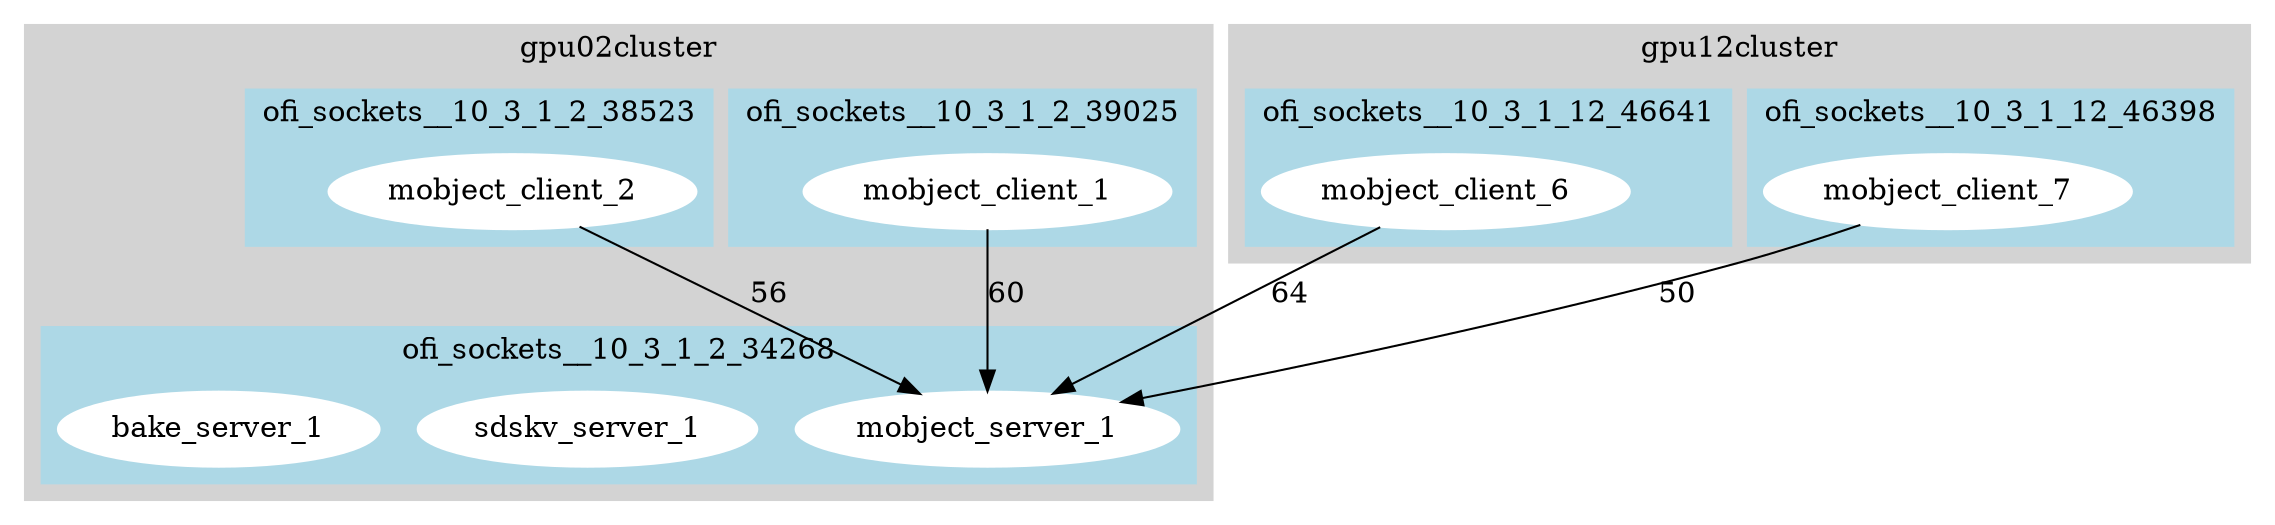 digraph G {
subgraph clustergpu02cluster {
node [style=filled, color=white];
 style=filled;
 color=lightgrey;
subgraph clusterofi_sockets__10_3_1_2_34268 {
node [style=filled];
 color=lightblue;
 label = "ofi_sockets__10_3_1_2_34268";

mobject_server_1;
sdskv_server_1;
bake_server_1;
}

subgraph clusterofi_sockets__10_3_1_2_39025 {
node [style=filled];
 color=lightblue;
label = "ofi_sockets__10_3_1_2_39025";
mobject_client_1 -> mobject_server_1 [label="60", weight="60"];
}

subgraph clusterofi_sockets__10_3_1_2_38523 {
node [style=filled];
 color=lightblue;
label = "ofi_sockets__10_3_1_2_38523";
mobject_client_2 -> mobject_server_1 [label="56", weight="56"];
}

label = "gpu02cluster";
}

subgraph clustergpu12cluster {
node [style=filled, color=white];
 style=filled;
 color=lightgrey;
subgraph clusterofi_sockets__10_3_1_12_46641 {
node [style=filled];
 color=lightblue;
label = "ofi_sockets__10_3_1_12_46641";
mobject_client_6 -> mobject_server_1 [label="64", weight="64"];
}

subgraph clusterofi_sockets__10_3_1_12_46398 {
node [style=filled];
 color=lightblue;
 label = "ofi_sockets__10_3_1_12_46398";
 mobject_client_7 -> mobject_server_1 [label="50", weight="50"];
}

label = "gpu12cluster";
}

//mobject_server_1 -> bake_server_1 [label="100, 54", weight="100, 54"];
//mobject_server_1 -> sdskv_server_1 [label="40", weight="40"];
}
